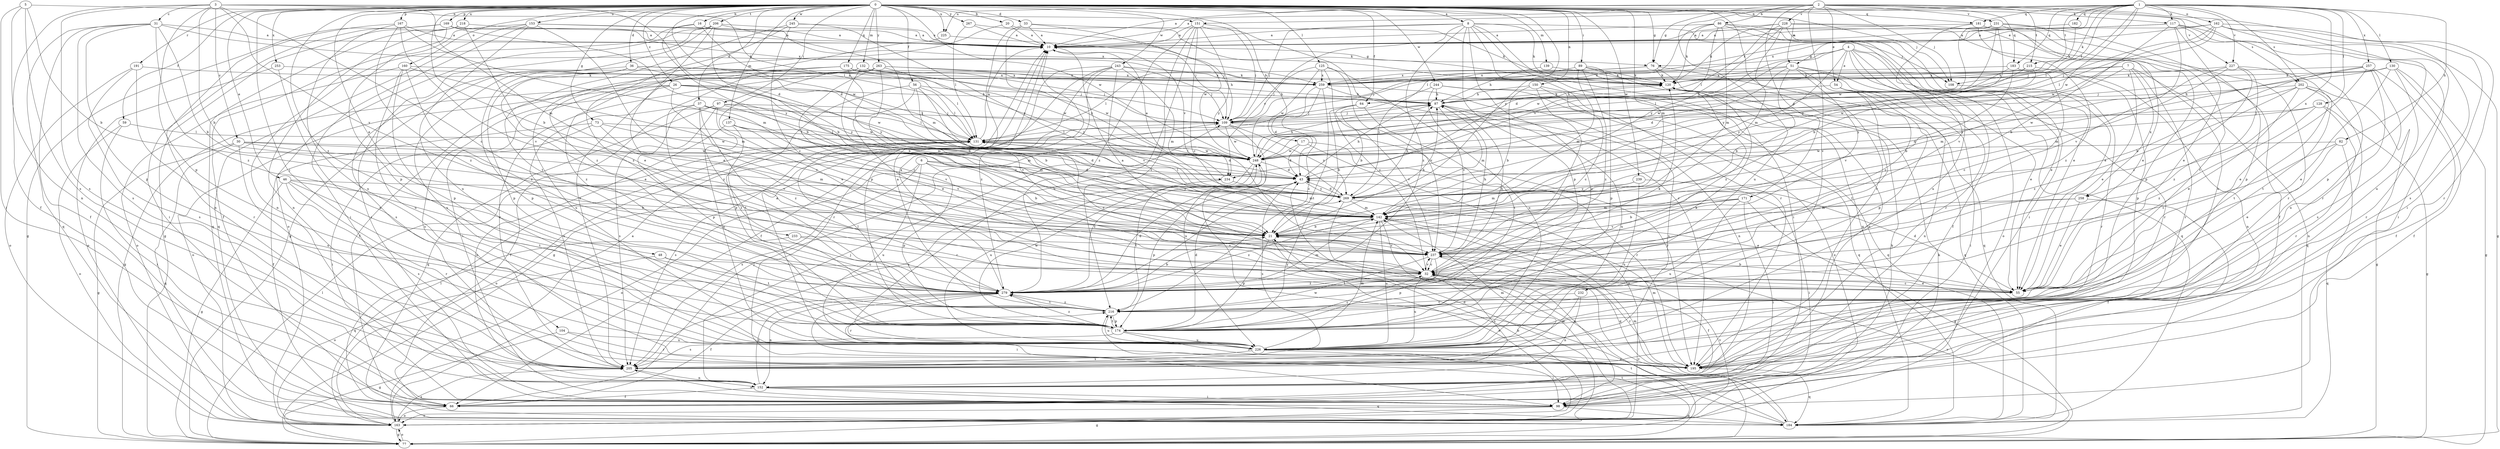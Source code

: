 strict digraph  {
0;
1;
2;
3;
4;
5;
6;
7;
8;
10;
16;
17;
20;
21;
26;
30;
31;
32;
33;
36;
37;
43;
46;
48;
51;
54;
55;
56;
59;
64;
66;
73;
76;
77;
82;
86;
87;
89;
97;
98;
104;
108;
109;
117;
120;
125;
128;
130;
131;
132;
137;
139;
142;
150;
151;
152;
153;
160;
162;
163;
167;
169;
171;
174;
175;
181;
182;
183;
184;
191;
195;
202;
205;
206;
215;
216;
218;
225;
226;
227;
228;
231;
232;
233;
234;
237;
239;
243;
244;
245;
248;
253;
257;
258;
259;
263;
267;
269;
279;
0 -> 8  [label=a];
0 -> 16  [label=b];
0 -> 17  [label=b];
0 -> 20  [label=b];
0 -> 21  [label=b];
0 -> 26  [label=c];
0 -> 33  [label=d];
0 -> 36  [label=d];
0 -> 37  [label=d];
0 -> 43  [label=d];
0 -> 46  [label=e];
0 -> 48  [label=e];
0 -> 51  [label=e];
0 -> 56  [label=f];
0 -> 59  [label=f];
0 -> 64  [label=f];
0 -> 73  [label=g];
0 -> 76  [label=g];
0 -> 89  [label=i];
0 -> 97  [label=i];
0 -> 104  [label=j];
0 -> 108  [label=j];
0 -> 117  [label=k];
0 -> 125  [label=l];
0 -> 132  [label=m];
0 -> 137  [label=m];
0 -> 139  [label=m];
0 -> 142  [label=m];
0 -> 150  [label=n];
0 -> 153  [label=o];
0 -> 160  [label=o];
0 -> 167  [label=p];
0 -> 169  [label=p];
0 -> 175  [label=q];
0 -> 181  [label=q];
0 -> 191  [label=r];
0 -> 195  [label=r];
0 -> 206  [label=t];
0 -> 218  [label=u];
0 -> 225  [label=u];
0 -> 239  [label=w];
0 -> 243  [label=w];
0 -> 244  [label=w];
0 -> 245  [label=w];
0 -> 248  [label=w];
0 -> 253  [label=x];
0 -> 263  [label=y];
0 -> 267  [label=y];
0 -> 269  [label=y];
0 -> 279  [label=z];
1 -> 10  [label=a];
1 -> 51  [label=e];
1 -> 64  [label=f];
1 -> 82  [label=h];
1 -> 117  [label=k];
1 -> 120  [label=k];
1 -> 128  [label=l];
1 -> 130  [label=l];
1 -> 131  [label=l];
1 -> 151  [label=n];
1 -> 162  [label=o];
1 -> 181  [label=q];
1 -> 182  [label=q];
1 -> 183  [label=q];
1 -> 202  [label=s];
1 -> 215  [label=t];
1 -> 227  [label=v];
1 -> 248  [label=w];
1 -> 257  [label=x];
1 -> 258  [label=x];
2 -> 10  [label=a];
2 -> 54  [label=e];
2 -> 76  [label=g];
2 -> 86  [label=h];
2 -> 98  [label=i];
2 -> 108  [label=j];
2 -> 171  [label=p];
2 -> 183  [label=q];
2 -> 202  [label=s];
2 -> 215  [label=t];
2 -> 225  [label=u];
2 -> 226  [label=u];
2 -> 227  [label=v];
2 -> 228  [label=v];
2 -> 231  [label=v];
2 -> 232  [label=v];
3 -> 21  [label=b];
3 -> 30  [label=c];
3 -> 31  [label=c];
3 -> 32  [label=c];
3 -> 43  [label=d];
3 -> 66  [label=f];
3 -> 131  [label=l];
3 -> 142  [label=m];
3 -> 174  [label=p];
3 -> 205  [label=s];
3 -> 233  [label=v];
4 -> 54  [label=e];
4 -> 55  [label=e];
4 -> 66  [label=f];
4 -> 76  [label=g];
4 -> 163  [label=o];
4 -> 184  [label=q];
4 -> 195  [label=r];
4 -> 234  [label=v];
4 -> 248  [label=w];
4 -> 269  [label=y];
5 -> 21  [label=b];
5 -> 98  [label=i];
5 -> 151  [label=n];
5 -> 152  [label=n];
5 -> 205  [label=s];
6 -> 21  [label=b];
6 -> 43  [label=d];
6 -> 163  [label=o];
6 -> 174  [label=p];
6 -> 205  [label=s];
6 -> 226  [label=u];
6 -> 234  [label=v];
7 -> 55  [label=e];
7 -> 108  [label=j];
7 -> 142  [label=m];
7 -> 184  [label=q];
7 -> 195  [label=r];
7 -> 258  [label=x];
7 -> 259  [label=x];
8 -> 10  [label=a];
8 -> 98  [label=i];
8 -> 108  [label=j];
8 -> 109  [label=j];
8 -> 120  [label=k];
8 -> 174  [label=p];
8 -> 184  [label=q];
8 -> 195  [label=r];
8 -> 226  [label=u];
8 -> 234  [label=v];
8 -> 279  [label=z];
10 -> 76  [label=g];
10 -> 234  [label=v];
16 -> 10  [label=a];
16 -> 21  [label=b];
16 -> 152  [label=n];
16 -> 248  [label=w];
17 -> 43  [label=d];
17 -> 163  [label=o];
17 -> 195  [label=r];
17 -> 248  [label=w];
20 -> 10  [label=a];
20 -> 120  [label=k];
20 -> 279  [label=z];
21 -> 87  [label=h];
21 -> 163  [label=o];
21 -> 174  [label=p];
21 -> 237  [label=v];
26 -> 77  [label=g];
26 -> 87  [label=h];
26 -> 131  [label=l];
26 -> 142  [label=m];
26 -> 163  [label=o];
26 -> 205  [label=s];
26 -> 237  [label=v];
26 -> 248  [label=w];
30 -> 43  [label=d];
30 -> 77  [label=g];
30 -> 142  [label=m];
30 -> 184  [label=q];
30 -> 226  [label=u];
30 -> 248  [label=w];
31 -> 10  [label=a];
31 -> 21  [label=b];
31 -> 66  [label=f];
31 -> 120  [label=k];
31 -> 174  [label=p];
31 -> 184  [label=q];
31 -> 205  [label=s];
31 -> 279  [label=z];
32 -> 10  [label=a];
32 -> 55  [label=e];
32 -> 87  [label=h];
32 -> 98  [label=i];
32 -> 195  [label=r];
32 -> 205  [label=s];
32 -> 226  [label=u];
32 -> 237  [label=v];
32 -> 279  [label=z];
33 -> 10  [label=a];
33 -> 120  [label=k];
33 -> 174  [label=p];
33 -> 248  [label=w];
33 -> 269  [label=y];
36 -> 55  [label=e];
36 -> 131  [label=l];
36 -> 174  [label=p];
36 -> 205  [label=s];
36 -> 226  [label=u];
36 -> 259  [label=x];
36 -> 269  [label=y];
37 -> 109  [label=j];
37 -> 174  [label=p];
37 -> 205  [label=s];
37 -> 216  [label=t];
37 -> 237  [label=v];
37 -> 248  [label=w];
37 -> 279  [label=z];
43 -> 87  [label=h];
43 -> 174  [label=p];
43 -> 205  [label=s];
43 -> 269  [label=y];
46 -> 21  [label=b];
46 -> 77  [label=g];
46 -> 195  [label=r];
46 -> 205  [label=s];
46 -> 216  [label=t];
46 -> 269  [label=y];
48 -> 32  [label=c];
48 -> 163  [label=o];
48 -> 216  [label=t];
51 -> 21  [label=b];
51 -> 32  [label=c];
51 -> 43  [label=d];
51 -> 55  [label=e];
51 -> 109  [label=j];
51 -> 195  [label=r];
51 -> 237  [label=v];
51 -> 259  [label=x];
54 -> 87  [label=h];
54 -> 98  [label=i];
54 -> 152  [label=n];
54 -> 174  [label=p];
54 -> 216  [label=t];
55 -> 21  [label=b];
55 -> 32  [label=c];
55 -> 43  [label=d];
56 -> 21  [label=b];
56 -> 55  [label=e];
56 -> 87  [label=h];
56 -> 131  [label=l];
56 -> 174  [label=p];
56 -> 237  [label=v];
59 -> 98  [label=i];
59 -> 131  [label=l];
59 -> 163  [label=o];
64 -> 21  [label=b];
64 -> 109  [label=j];
64 -> 216  [label=t];
64 -> 237  [label=v];
66 -> 109  [label=j];
66 -> 163  [label=o];
73 -> 66  [label=f];
73 -> 98  [label=i];
73 -> 131  [label=l];
73 -> 237  [label=v];
73 -> 248  [label=w];
76 -> 120  [label=k];
76 -> 131  [label=l];
76 -> 184  [label=q];
76 -> 259  [label=x];
76 -> 279  [label=z];
77 -> 32  [label=c];
77 -> 131  [label=l];
77 -> 163  [label=o];
77 -> 216  [label=t];
77 -> 237  [label=v];
82 -> 32  [label=c];
82 -> 55  [label=e];
82 -> 184  [label=q];
82 -> 248  [label=w];
86 -> 10  [label=a];
86 -> 43  [label=d];
86 -> 55  [label=e];
86 -> 98  [label=i];
86 -> 120  [label=k];
86 -> 131  [label=l];
86 -> 142  [label=m];
86 -> 226  [label=u];
87 -> 109  [label=j];
87 -> 120  [label=k];
87 -> 142  [label=m];
87 -> 205  [label=s];
87 -> 226  [label=u];
89 -> 120  [label=k];
89 -> 142  [label=m];
89 -> 152  [label=n];
89 -> 174  [label=p];
89 -> 269  [label=y];
89 -> 279  [label=z];
97 -> 66  [label=f];
97 -> 109  [label=j];
97 -> 131  [label=l];
97 -> 142  [label=m];
97 -> 184  [label=q];
97 -> 205  [label=s];
97 -> 226  [label=u];
98 -> 77  [label=g];
98 -> 120  [label=k];
98 -> 163  [label=o];
98 -> 184  [label=q];
98 -> 205  [label=s];
104 -> 77  [label=g];
104 -> 195  [label=r];
104 -> 226  [label=u];
108 -> 195  [label=r];
109 -> 131  [label=l];
109 -> 195  [label=r];
109 -> 226  [label=u];
109 -> 248  [label=w];
109 -> 269  [label=y];
117 -> 10  [label=a];
117 -> 21  [label=b];
117 -> 55  [label=e];
117 -> 77  [label=g];
117 -> 98  [label=i];
117 -> 195  [label=r];
117 -> 237  [label=v];
117 -> 259  [label=x];
120 -> 87  [label=h];
120 -> 184  [label=q];
125 -> 32  [label=c];
125 -> 109  [label=j];
125 -> 226  [label=u];
125 -> 237  [label=v];
125 -> 248  [label=w];
125 -> 259  [label=x];
128 -> 43  [label=d];
128 -> 77  [label=g];
128 -> 109  [label=j];
128 -> 195  [label=r];
128 -> 279  [label=z];
130 -> 55  [label=e];
130 -> 66  [label=f];
130 -> 77  [label=g];
130 -> 109  [label=j];
130 -> 120  [label=k];
130 -> 195  [label=r];
130 -> 248  [label=w];
131 -> 10  [label=a];
131 -> 32  [label=c];
131 -> 43  [label=d];
131 -> 163  [label=o];
131 -> 205  [label=s];
131 -> 248  [label=w];
132 -> 21  [label=b];
132 -> 55  [label=e];
132 -> 109  [label=j];
132 -> 226  [label=u];
132 -> 248  [label=w];
132 -> 259  [label=x];
132 -> 279  [label=z];
137 -> 131  [label=l];
137 -> 142  [label=m];
137 -> 152  [label=n];
137 -> 237  [label=v];
137 -> 279  [label=z];
139 -> 87  [label=h];
139 -> 120  [label=k];
142 -> 21  [label=b];
142 -> 163  [label=o];
142 -> 184  [label=q];
142 -> 226  [label=u];
142 -> 279  [label=z];
150 -> 21  [label=b];
150 -> 32  [label=c];
150 -> 87  [label=h];
150 -> 184  [label=q];
150 -> 237  [label=v];
151 -> 10  [label=a];
151 -> 32  [label=c];
151 -> 109  [label=j];
151 -> 195  [label=r];
151 -> 216  [label=t];
151 -> 226  [label=u];
151 -> 269  [label=y];
151 -> 279  [label=z];
152 -> 66  [label=f];
152 -> 98  [label=i];
152 -> 109  [label=j];
152 -> 184  [label=q];
152 -> 279  [label=z];
153 -> 10  [label=a];
153 -> 32  [label=c];
153 -> 66  [label=f];
153 -> 98  [label=i];
153 -> 184  [label=q];
153 -> 226  [label=u];
153 -> 259  [label=x];
160 -> 120  [label=k];
160 -> 142  [label=m];
160 -> 163  [label=o];
160 -> 174  [label=p];
160 -> 226  [label=u];
160 -> 279  [label=z];
162 -> 10  [label=a];
162 -> 109  [label=j];
162 -> 131  [label=l];
162 -> 174  [label=p];
162 -> 195  [label=r];
162 -> 205  [label=s];
162 -> 226  [label=u];
162 -> 248  [label=w];
162 -> 259  [label=x];
163 -> 10  [label=a];
163 -> 21  [label=b];
163 -> 43  [label=d];
163 -> 77  [label=g];
163 -> 120  [label=k];
163 -> 131  [label=l];
163 -> 205  [label=s];
163 -> 237  [label=v];
167 -> 10  [label=a];
167 -> 142  [label=m];
167 -> 152  [label=n];
167 -> 226  [label=u];
167 -> 237  [label=v];
167 -> 279  [label=z];
169 -> 10  [label=a];
169 -> 77  [label=g];
169 -> 98  [label=i];
169 -> 174  [label=p];
169 -> 259  [label=x];
169 -> 269  [label=y];
171 -> 21  [label=b];
171 -> 77  [label=g];
171 -> 98  [label=i];
171 -> 142  [label=m];
171 -> 226  [label=u];
171 -> 237  [label=v];
174 -> 32  [label=c];
174 -> 43  [label=d];
174 -> 120  [label=k];
174 -> 195  [label=r];
174 -> 205  [label=s];
174 -> 216  [label=t];
174 -> 226  [label=u];
174 -> 248  [label=w];
174 -> 269  [label=y];
174 -> 279  [label=z];
175 -> 109  [label=j];
175 -> 174  [label=p];
175 -> 248  [label=w];
175 -> 259  [label=x];
175 -> 269  [label=y];
175 -> 279  [label=z];
181 -> 10  [label=a];
181 -> 174  [label=p];
181 -> 195  [label=r];
181 -> 237  [label=v];
181 -> 279  [label=z];
182 -> 10  [label=a];
182 -> 120  [label=k];
183 -> 21  [label=b];
183 -> 32  [label=c];
183 -> 131  [label=l];
183 -> 174  [label=p];
183 -> 259  [label=x];
184 -> 142  [label=m];
184 -> 216  [label=t];
184 -> 248  [label=w];
191 -> 120  [label=k];
191 -> 163  [label=o];
191 -> 195  [label=r];
191 -> 205  [label=s];
195 -> 142  [label=m];
195 -> 184  [label=q];
202 -> 55  [label=e];
202 -> 77  [label=g];
202 -> 87  [label=h];
202 -> 152  [label=n];
202 -> 216  [label=t];
202 -> 248  [label=w];
202 -> 279  [label=z];
205 -> 142  [label=m];
205 -> 152  [label=n];
206 -> 10  [label=a];
206 -> 21  [label=b];
206 -> 55  [label=e];
206 -> 77  [label=g];
206 -> 98  [label=i];
206 -> 142  [label=m];
206 -> 163  [label=o];
215 -> 120  [label=k];
215 -> 152  [label=n];
215 -> 248  [label=w];
215 -> 259  [label=x];
215 -> 269  [label=y];
216 -> 10  [label=a];
216 -> 131  [label=l];
216 -> 174  [label=p];
216 -> 226  [label=u];
216 -> 279  [label=z];
218 -> 10  [label=a];
218 -> 55  [label=e];
218 -> 77  [label=g];
218 -> 152  [label=n];
218 -> 184  [label=q];
225 -> 109  [label=j];
225 -> 205  [label=s];
226 -> 10  [label=a];
226 -> 98  [label=i];
226 -> 142  [label=m];
226 -> 195  [label=r];
226 -> 205  [label=s];
227 -> 32  [label=c];
227 -> 120  [label=k];
227 -> 142  [label=m];
227 -> 216  [label=t];
227 -> 269  [label=y];
227 -> 279  [label=z];
228 -> 10  [label=a];
228 -> 55  [label=e];
228 -> 66  [label=f];
228 -> 120  [label=k];
228 -> 131  [label=l];
228 -> 142  [label=m];
228 -> 226  [label=u];
228 -> 269  [label=y];
231 -> 10  [label=a];
231 -> 21  [label=b];
231 -> 55  [label=e];
231 -> 174  [label=p];
231 -> 216  [label=t];
231 -> 248  [label=w];
231 -> 269  [label=y];
232 -> 152  [label=n];
232 -> 216  [label=t];
232 -> 226  [label=u];
233 -> 32  [label=c];
233 -> 184  [label=q];
233 -> 237  [label=v];
234 -> 10  [label=a];
234 -> 142  [label=m];
234 -> 216  [label=t];
237 -> 32  [label=c];
237 -> 66  [label=f];
237 -> 87  [label=h];
237 -> 174  [label=p];
237 -> 216  [label=t];
239 -> 98  [label=i];
239 -> 142  [label=m];
239 -> 226  [label=u];
239 -> 269  [label=y];
243 -> 66  [label=f];
243 -> 77  [label=g];
243 -> 109  [label=j];
243 -> 142  [label=m];
243 -> 195  [label=r];
243 -> 237  [label=v];
243 -> 259  [label=x];
243 -> 279  [label=z];
244 -> 21  [label=b];
244 -> 87  [label=h];
244 -> 163  [label=o];
244 -> 184  [label=q];
244 -> 237  [label=v];
245 -> 10  [label=a];
245 -> 32  [label=c];
245 -> 216  [label=t];
245 -> 269  [label=y];
245 -> 279  [label=z];
248 -> 43  [label=d];
248 -> 87  [label=h];
248 -> 131  [label=l];
248 -> 205  [label=s];
248 -> 226  [label=u];
248 -> 279  [label=z];
253 -> 163  [label=o];
253 -> 226  [label=u];
253 -> 259  [label=x];
257 -> 21  [label=b];
257 -> 55  [label=e];
257 -> 66  [label=f];
257 -> 205  [label=s];
257 -> 226  [label=u];
257 -> 259  [label=x];
257 -> 269  [label=y];
258 -> 55  [label=e];
258 -> 66  [label=f];
258 -> 142  [label=m];
258 -> 237  [label=v];
259 -> 43  [label=d];
259 -> 87  [label=h];
259 -> 152  [label=n];
259 -> 216  [label=t];
259 -> 279  [label=z];
263 -> 21  [label=b];
263 -> 32  [label=c];
263 -> 66  [label=f];
263 -> 87  [label=h];
263 -> 98  [label=i];
263 -> 195  [label=r];
263 -> 259  [label=x];
263 -> 269  [label=y];
267 -> 10  [label=a];
267 -> 109  [label=j];
267 -> 131  [label=l];
269 -> 43  [label=d];
269 -> 55  [label=e];
269 -> 77  [label=g];
269 -> 87  [label=h];
269 -> 131  [label=l];
269 -> 142  [label=m];
279 -> 10  [label=a];
279 -> 21  [label=b];
279 -> 43  [label=d];
279 -> 66  [label=f];
279 -> 98  [label=i];
279 -> 120  [label=k];
279 -> 142  [label=m];
279 -> 152  [label=n];
279 -> 195  [label=r];
279 -> 216  [label=t];
}
